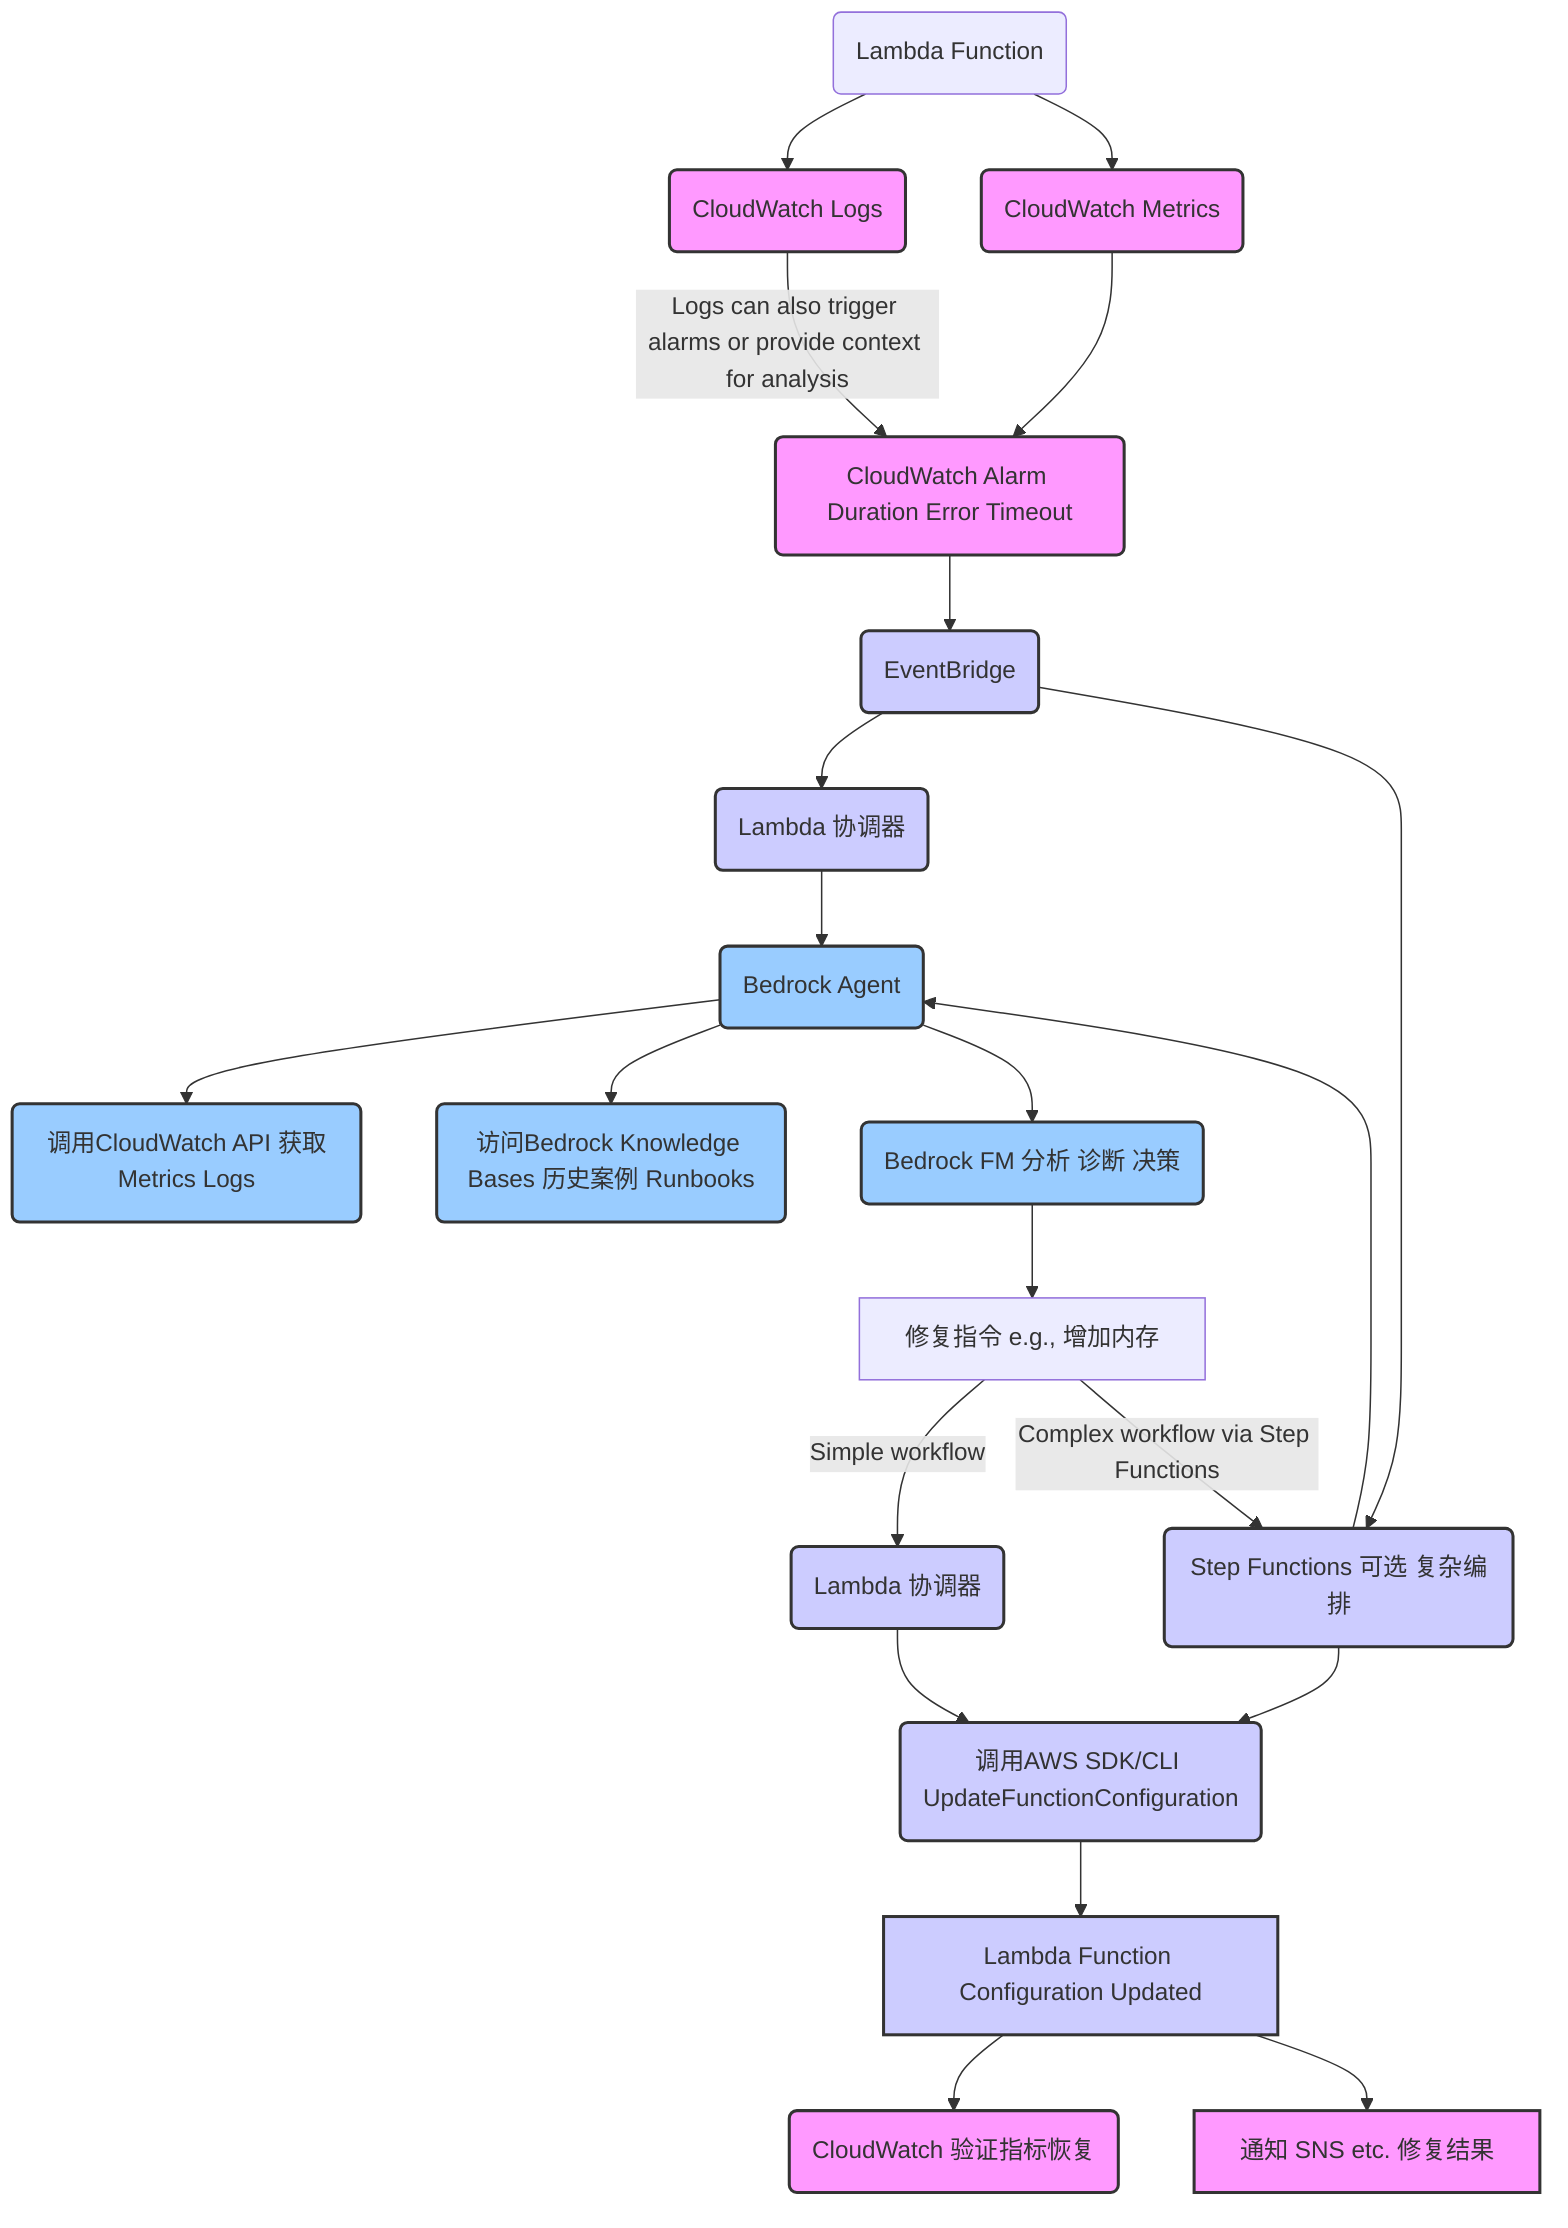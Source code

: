 graph TD
    A(Lambda Function) --> B(CloudWatch Logs)
    A --> C(CloudWatch Metrics)

    C --> D(CloudWatch Alarm Duration Error Timeout)
    B --> |Logs can also trigger alarms or provide context for analysis| D 

    D --> E(EventBridge)
    E --> F(Lambda 协调器)
    E --> G(Step Functions 可选 复杂编排)

    F --> H(Bedrock Agent)
    G --> H

    H --> I(调用CloudWatch API 获取Metrics Logs)
    H --> J(访问Bedrock Knowledge Bases 历史案例 Runbooks)
    H --> K(Bedrock FM 分析 诊断 决策)

    K --> L[修复指令 e.g., 增加内存]

    L --> |Simple workflow| M(Lambda 协调器) 
    L --> |Complex workflow via Step Functions| G 

    M --> N(调用AWS SDK/CLI UpdateFunctionConfiguration)
    G --> N

    N --> O[Lambda Function Configuration Updated]

    O --> P(CloudWatch 验证指标恢复)
    O --> Q[通知 SNS etc. 修复结果]

    classDef ai fill:#9CF,stroke:#333,stroke-width:2px
    classDef data fill:#F9F,stroke:#333,stroke-width:2px
    classDef process fill:#CCF,stroke:#333,stroke-width:2px

    class H,I,J,K ai
    class B,C,D,P,Q data
    class E,F,G,M,N,O process
